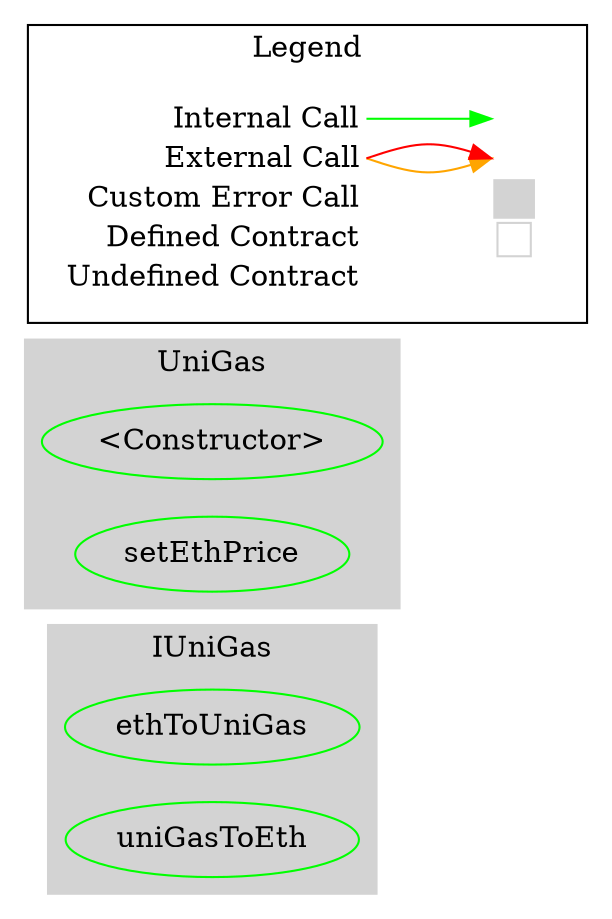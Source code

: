 digraph G {
  graph [ ratio = "auto", page = "100", compound =true ];
subgraph "clusterIUniGas" {
  graph [ label = "IUniGas", color = "lightgray", style = "filled", bgcolor = "lightgray" ];
  "IUniGas.ethToUniGas" [ label = "ethToUniGas", color = "green" ];
  "IUniGas.uniGasToEth" [ label = "uniGasToEth", color = "green" ];
}

subgraph "clusterUniGas" {
  graph [ label = "UniGas", color = "lightgray", style = "filled", bgcolor = "lightgray" ];
  "UniGas.<Constructor>" [ label = "<Constructor>", color = "green" ];
  "UniGas.setEthPrice" [ label = "setEthPrice", color = "green" ];
}



rankdir=LR
node [shape=plaintext]
subgraph cluster_01 { 
label = "Legend";
key [label=<<table border="0" cellpadding="2" cellspacing="0" cellborder="0">
  <tr><td align="right" port="i1">Internal Call</td></tr>
  <tr><td align="right" port="i2">External Call</td></tr>
  <tr><td align="right" port="i2">Custom Error Call</td></tr>
  <tr><td align="right" port="i3">Defined Contract</td></tr>
  <tr><td align="right" port="i4">Undefined Contract</td></tr>
  </table>>]
key2 [label=<<table border="0" cellpadding="2" cellspacing="0" cellborder="0">
  <tr><td port="i1">&nbsp;&nbsp;&nbsp;</td></tr>
  <tr><td port="i2">&nbsp;&nbsp;&nbsp;</td></tr>
  <tr><td port="i3" bgcolor="lightgray">&nbsp;&nbsp;&nbsp;</td></tr>
  <tr><td port="i4">
    <table border="1" cellborder="0" cellspacing="0" cellpadding="7" color="lightgray">
      <tr>
       <td></td>
      </tr>
     </table>
  </td></tr>
  </table>>]
key:i1:e -> key2:i1:w [color="green"]
key:i2:e -> key2:i2:w [color="orange"]
key:i2:e -> key2:i2:w [color="red"]
}
}

